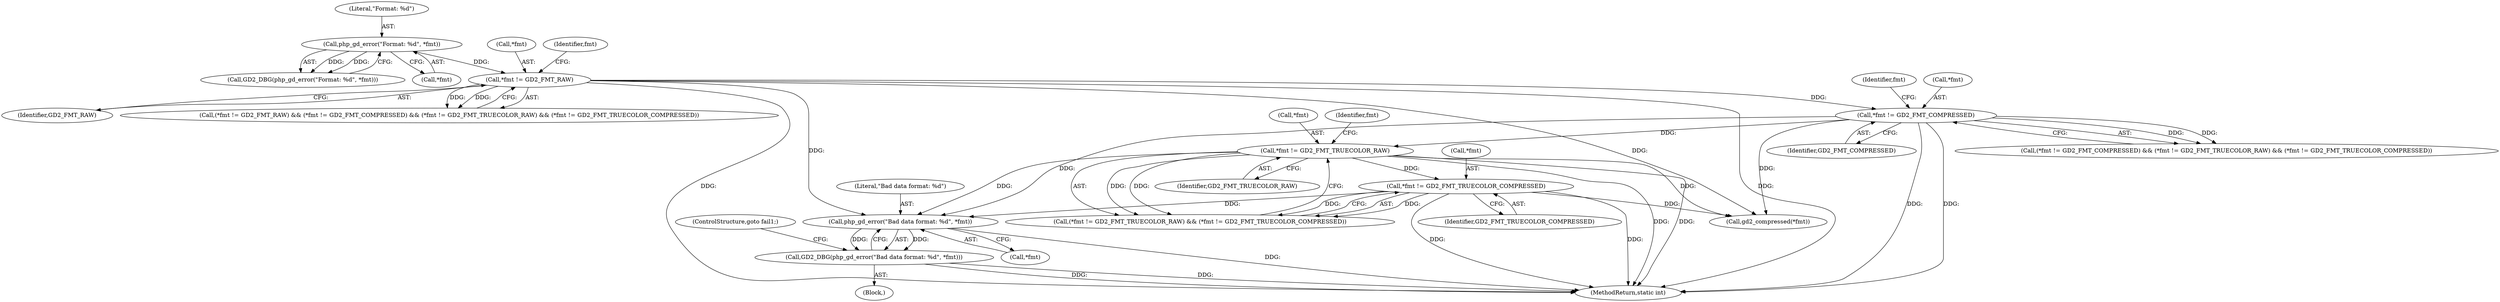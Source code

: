 digraph "0_php-src_7722455726bec8c53458a32851d2a87982cf0eac?w=1@pointer" {
"1000294" [label="(Call,php_gd_error(\"Bad data format: %d\", *fmt))"];
"1000284" [label="(Call,*fmt != GD2_FMT_TRUECOLOR_RAW)"];
"1000279" [label="(Call,*fmt != GD2_FMT_COMPRESSED)"];
"1000274" [label="(Call,*fmt != GD2_FMT_RAW)"];
"1000268" [label="(Call,php_gd_error(\"Format: %d\", *fmt))"];
"1000288" [label="(Call,*fmt != GD2_FMT_TRUECOLOR_COMPRESSED)"];
"1000293" [label="(Call,GD2_DBG(php_gd_error(\"Bad data format: %d\", *fmt)))"];
"1000283" [label="(Call,(*fmt != GD2_FMT_TRUECOLOR_RAW) && (*fmt != GD2_FMT_TRUECOLOR_COMPRESSED))"];
"1000294" [label="(Call,php_gd_error(\"Bad data format: %d\", *fmt))"];
"1000288" [label="(Call,*fmt != GD2_FMT_TRUECOLOR_COMPRESSED)"];
"1000267" [label="(Call,GD2_DBG(php_gd_error(\"Format: %d\", *fmt)))"];
"1000289" [label="(Call,*fmt)"];
"1000275" [label="(Call,*fmt)"];
"1000280" [label="(Call,*fmt)"];
"1000279" [label="(Call,*fmt != GD2_FMT_COMPRESSED)"];
"1000285" [label="(Call,*fmt)"];
"1000291" [label="(Identifier,GD2_FMT_TRUECOLOR_COMPRESSED)"];
"1000277" [label="(Identifier,GD2_FMT_RAW)"];
"1000295" [label="(Literal,\"Bad data format: %d\")"];
"1000296" [label="(Call,*fmt)"];
"1000286" [label="(Identifier,fmt)"];
"1000292" [label="(Block,)"];
"1000269" [label="(Literal,\"Format: %d\")"];
"1000442" [label="(MethodReturn,static int)"];
"1000281" [label="(Identifier,fmt)"];
"1000290" [label="(Identifier,fmt)"];
"1000273" [label="(Call,(*fmt != GD2_FMT_RAW) && (*fmt != GD2_FMT_COMPRESSED) && (*fmt != GD2_FMT_TRUECOLOR_RAW) && (*fmt != GD2_FMT_TRUECOLOR_COMPRESSED))"];
"1000284" [label="(Call,*fmt != GD2_FMT_TRUECOLOR_RAW)"];
"1000326" [label="(Call,gd2_compressed(*fmt))"];
"1000282" [label="(Identifier,GD2_FMT_COMPRESSED)"];
"1000298" [label="(ControlStructure,goto fail1;)"];
"1000293" [label="(Call,GD2_DBG(php_gd_error(\"Bad data format: %d\", *fmt)))"];
"1000287" [label="(Identifier,GD2_FMT_TRUECOLOR_RAW)"];
"1000268" [label="(Call,php_gd_error(\"Format: %d\", *fmt))"];
"1000278" [label="(Call,(*fmt != GD2_FMT_COMPRESSED) && (*fmt != GD2_FMT_TRUECOLOR_RAW) && (*fmt != GD2_FMT_TRUECOLOR_COMPRESSED))"];
"1000270" [label="(Call,*fmt)"];
"1000274" [label="(Call,*fmt != GD2_FMT_RAW)"];
"1000294" -> "1000293"  [label="AST: "];
"1000294" -> "1000296"  [label="CFG: "];
"1000295" -> "1000294"  [label="AST: "];
"1000296" -> "1000294"  [label="AST: "];
"1000293" -> "1000294"  [label="CFG: "];
"1000294" -> "1000442"  [label="DDG: "];
"1000294" -> "1000293"  [label="DDG: "];
"1000294" -> "1000293"  [label="DDG: "];
"1000284" -> "1000294"  [label="DDG: "];
"1000274" -> "1000294"  [label="DDG: "];
"1000279" -> "1000294"  [label="DDG: "];
"1000288" -> "1000294"  [label="DDG: "];
"1000284" -> "1000283"  [label="AST: "];
"1000284" -> "1000287"  [label="CFG: "];
"1000285" -> "1000284"  [label="AST: "];
"1000287" -> "1000284"  [label="AST: "];
"1000290" -> "1000284"  [label="CFG: "];
"1000283" -> "1000284"  [label="CFG: "];
"1000284" -> "1000442"  [label="DDG: "];
"1000284" -> "1000442"  [label="DDG: "];
"1000284" -> "1000283"  [label="DDG: "];
"1000284" -> "1000283"  [label="DDG: "];
"1000279" -> "1000284"  [label="DDG: "];
"1000284" -> "1000288"  [label="DDG: "];
"1000284" -> "1000326"  [label="DDG: "];
"1000279" -> "1000278"  [label="AST: "];
"1000279" -> "1000282"  [label="CFG: "];
"1000280" -> "1000279"  [label="AST: "];
"1000282" -> "1000279"  [label="AST: "];
"1000286" -> "1000279"  [label="CFG: "];
"1000278" -> "1000279"  [label="CFG: "];
"1000279" -> "1000442"  [label="DDG: "];
"1000279" -> "1000442"  [label="DDG: "];
"1000279" -> "1000278"  [label="DDG: "];
"1000279" -> "1000278"  [label="DDG: "];
"1000274" -> "1000279"  [label="DDG: "];
"1000279" -> "1000326"  [label="DDG: "];
"1000274" -> "1000273"  [label="AST: "];
"1000274" -> "1000277"  [label="CFG: "];
"1000275" -> "1000274"  [label="AST: "];
"1000277" -> "1000274"  [label="AST: "];
"1000281" -> "1000274"  [label="CFG: "];
"1000273" -> "1000274"  [label="CFG: "];
"1000274" -> "1000442"  [label="DDG: "];
"1000274" -> "1000442"  [label="DDG: "];
"1000274" -> "1000273"  [label="DDG: "];
"1000274" -> "1000273"  [label="DDG: "];
"1000268" -> "1000274"  [label="DDG: "];
"1000274" -> "1000326"  [label="DDG: "];
"1000268" -> "1000267"  [label="AST: "];
"1000268" -> "1000270"  [label="CFG: "];
"1000269" -> "1000268"  [label="AST: "];
"1000270" -> "1000268"  [label="AST: "];
"1000267" -> "1000268"  [label="CFG: "];
"1000268" -> "1000267"  [label="DDG: "];
"1000268" -> "1000267"  [label="DDG: "];
"1000288" -> "1000283"  [label="AST: "];
"1000288" -> "1000291"  [label="CFG: "];
"1000289" -> "1000288"  [label="AST: "];
"1000291" -> "1000288"  [label="AST: "];
"1000283" -> "1000288"  [label="CFG: "];
"1000288" -> "1000442"  [label="DDG: "];
"1000288" -> "1000442"  [label="DDG: "];
"1000288" -> "1000283"  [label="DDG: "];
"1000288" -> "1000283"  [label="DDG: "];
"1000288" -> "1000326"  [label="DDG: "];
"1000293" -> "1000292"  [label="AST: "];
"1000298" -> "1000293"  [label="CFG: "];
"1000293" -> "1000442"  [label="DDG: "];
"1000293" -> "1000442"  [label="DDG: "];
}
